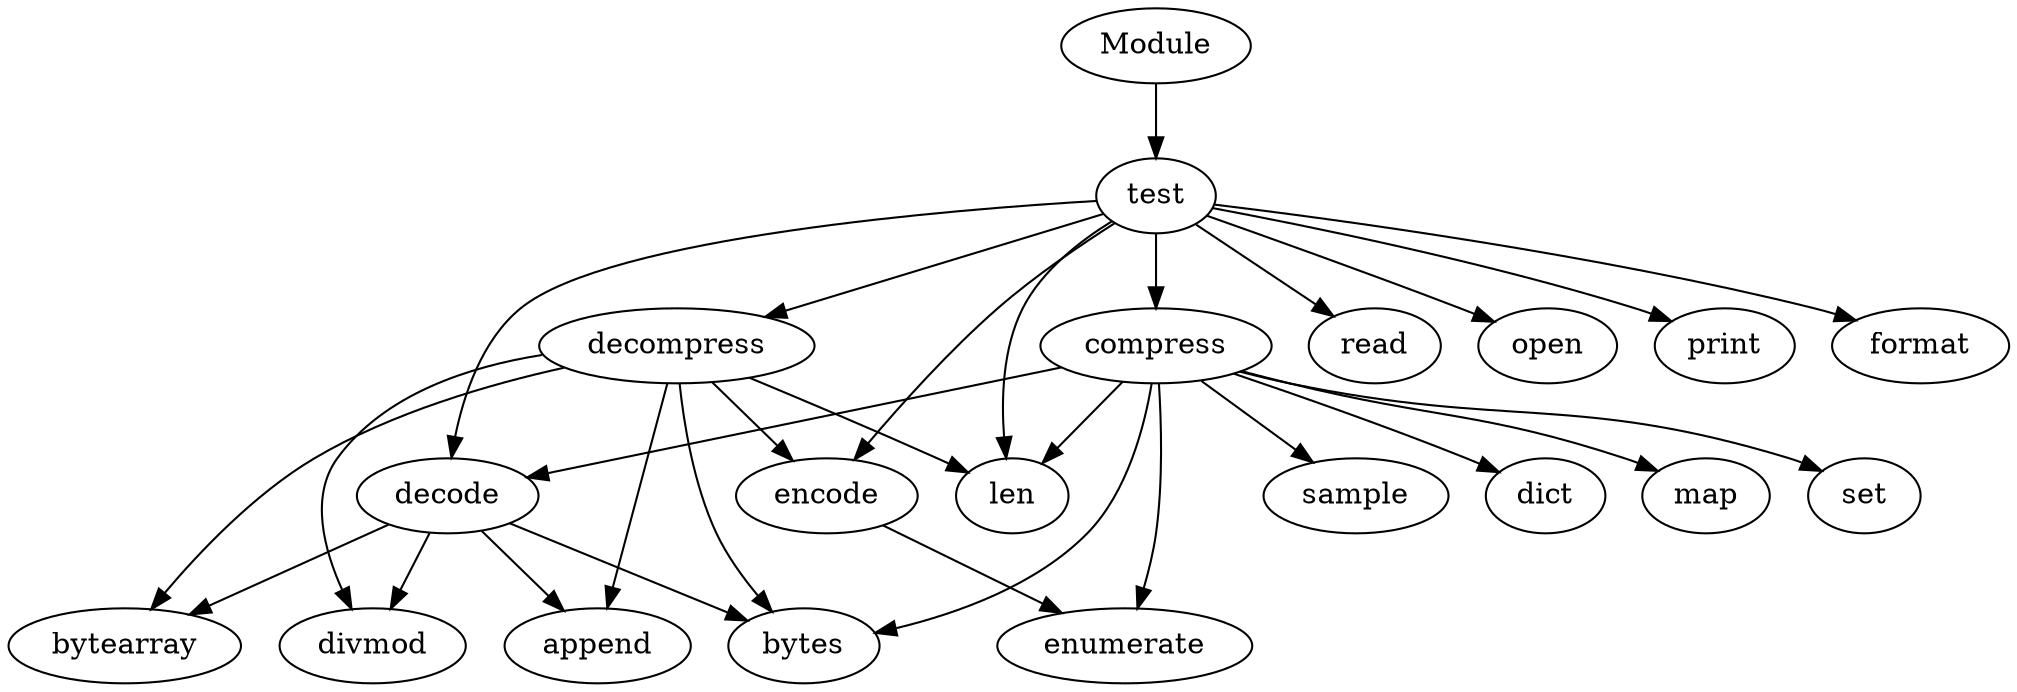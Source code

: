 strict digraph  {
compress;
set;
len;
sample;
dict;
map;
enumerate;
decode;
bytes;
bytearray;
divmod;
append;
decompress;
encode;
test;
read;
open;
print;
format;
Module;
compress -> set;
compress -> len;
compress -> sample;
compress -> dict;
compress -> map;
compress -> enumerate;
compress -> decode;
compress -> bytes;
decode -> bytearray;
decode -> divmod;
decode -> append;
decode -> bytes;
decompress -> encode;
decompress -> len;
decompress -> bytearray;
decompress -> divmod;
decompress -> append;
decompress -> bytes;
encode -> enumerate;
test -> encode;
test -> read;
test -> open;
test -> print;
test -> len;
test -> compress;
test -> format;
test -> decompress;
test -> decode;
Module -> test;
}

